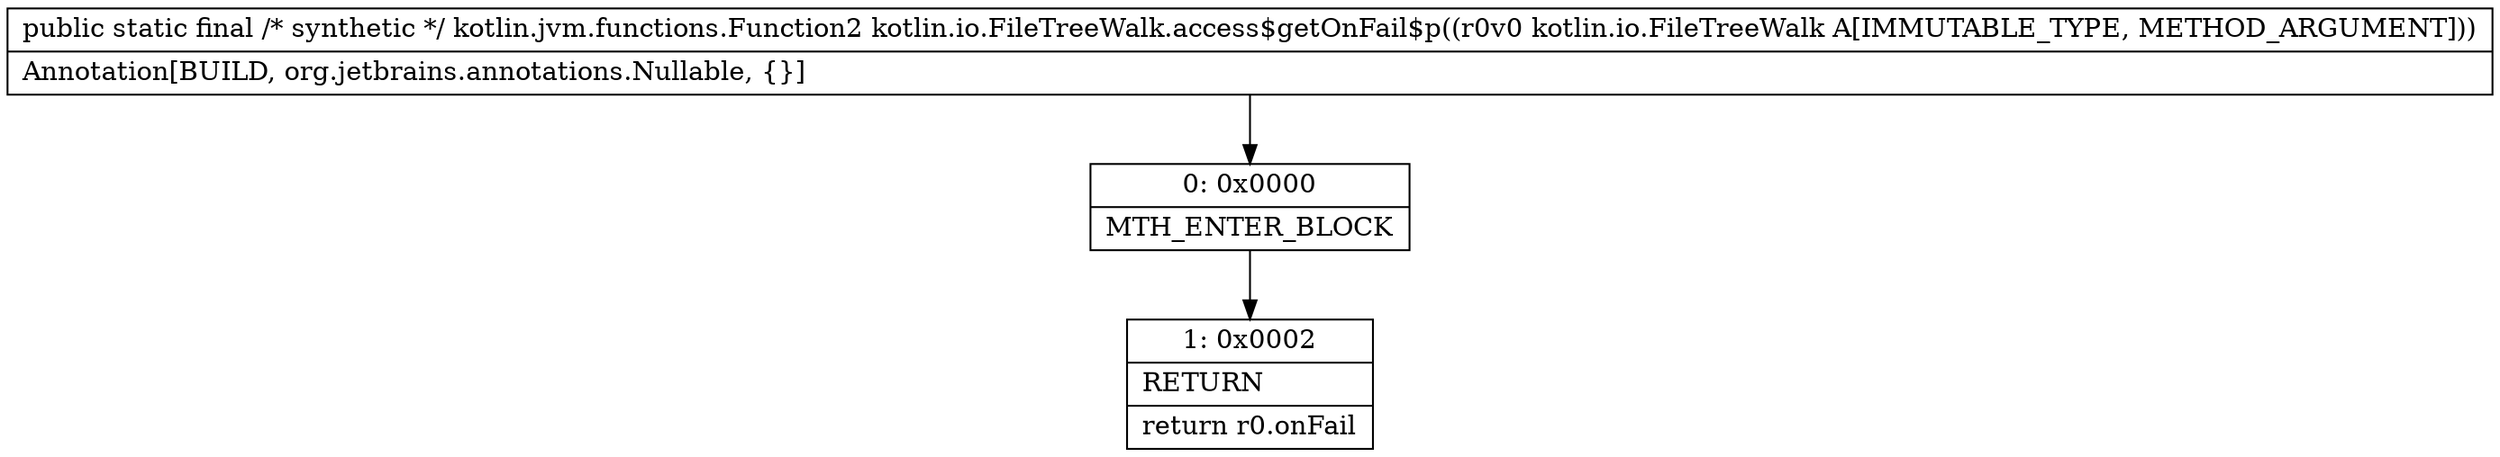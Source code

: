digraph "CFG forkotlin.io.FileTreeWalk.access$getOnFail$p(Lkotlin\/io\/FileTreeWalk;)Lkotlin\/jvm\/functions\/Function2;" {
Node_0 [shape=record,label="{0\:\ 0x0000|MTH_ENTER_BLOCK\l}"];
Node_1 [shape=record,label="{1\:\ 0x0002|RETURN\l|return r0.onFail\l}"];
MethodNode[shape=record,label="{public static final \/* synthetic *\/ kotlin.jvm.functions.Function2 kotlin.io.FileTreeWalk.access$getOnFail$p((r0v0 kotlin.io.FileTreeWalk A[IMMUTABLE_TYPE, METHOD_ARGUMENT]))  | Annotation[BUILD, org.jetbrains.annotations.Nullable, \{\}]\l}"];
MethodNode -> Node_0;
Node_0 -> Node_1;
}

